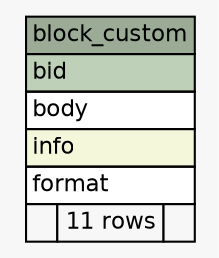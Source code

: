 // dot 2.30.1 on Mac OS X 10.8.3
// SchemaSpy rev 590
digraph "block_custom" {
  graph [
    rankdir="RL"
    bgcolor="#f7f7f7"
    nodesep="0.18"
    ranksep="0.46"
    fontname="Helvetica"
    fontsize="11"
  ];
  node [
    fontname="Helvetica"
    fontsize="11"
    shape="plaintext"
  ];
  edge [
    arrowsize="0.8"
  ];
  "block_custom" [
    label=<
    <TABLE BORDER="0" CELLBORDER="1" CELLSPACING="0" BGCOLOR="#ffffff">
      <TR><TD COLSPAN="3" BGCOLOR="#9bab96" ALIGN="CENTER">block_custom</TD></TR>
      <TR><TD PORT="bid" COLSPAN="3" BGCOLOR="#bed1b8" ALIGN="LEFT">bid</TD></TR>
      <TR><TD PORT="body" COLSPAN="3" ALIGN="LEFT">body</TD></TR>
      <TR><TD PORT="info" COLSPAN="3" BGCOLOR="#f4f7da" ALIGN="LEFT">info</TD></TR>
      <TR><TD PORT="format" COLSPAN="3" ALIGN="LEFT">format</TD></TR>
      <TR><TD ALIGN="LEFT" BGCOLOR="#f7f7f7">  </TD><TD ALIGN="RIGHT" BGCOLOR="#f7f7f7">11 rows</TD><TD ALIGN="RIGHT" BGCOLOR="#f7f7f7">  </TD></TR>
    </TABLE>>
    URL="tables/block_custom.html"
    tooltip="block_custom"
  ];
}

